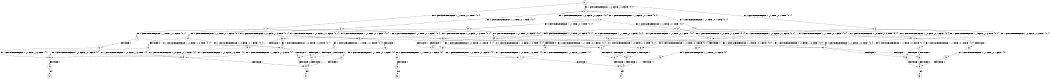 digraph BCG {
size = "7, 10.5";
center = TRUE;
node [shape = circle];
0 [peripheries = 2];
0 -> 1 [label = "EX !0 !ATOMIC_EXCH_BRANCH (1, +1, TRUE, +0, 1, TRUE) !{0, 1}"];
0 -> 2 [label = "EX !1 !ATOMIC_EXCH_BRANCH (1, +0, FALSE, +1, 3, FALSE) !{0, 1}"];
0 -> 3 [label = "EX !0 !ATOMIC_EXCH_BRANCH (1, +1, TRUE, +0, 1, TRUE) !{0, 1}"];
1 -> 4 [label = "EX !0 !ATOMIC_EXCH_BRANCH (1, +1, TRUE, +0, 1, FALSE) !{0, 1}"];
1 -> 5 [label = "EX !1 !ATOMIC_EXCH_BRANCH (1, +0, FALSE, +1, 3, TRUE) !{0, 1}"];
1 -> 6 [label = "EX !0 !ATOMIC_EXCH_BRANCH (1, +1, TRUE, +0, 1, FALSE) !{0, 1}"];
2 -> 7 [label = "EX !1 !ATOMIC_EXCH_BRANCH (1, +0, FALSE, +0, 1, TRUE) !{0, 1}"];
2 -> 8 [label = "EX !0 !ATOMIC_EXCH_BRANCH (1, +1, TRUE, +0, 1, TRUE) !{0, 1}"];
2 -> 9 [label = "EX !0 !ATOMIC_EXCH_BRANCH (1, +1, TRUE, +0, 1, TRUE) !{0, 1}"];
3 -> 10 [label = "EX !1 !ATOMIC_EXCH_BRANCH (1, +0, FALSE, +1, 3, TRUE) !{0, 1}"];
3 -> 6 [label = "EX !0 !ATOMIC_EXCH_BRANCH (1, +1, TRUE, +0, 1, FALSE) !{0, 1}"];
3 -> 11 [label = "EX !1 !ATOMIC_EXCH_BRANCH (1, +0, FALSE, +1, 3, TRUE) !{0, 1}"];
4 -> 12 [label = "EX !1 !ATOMIC_EXCH_BRANCH (1, +0, FALSE, +1, 3, TRUE) !{0, 1}"];
4 -> 13 [label = "TERMINATE !0"];
5 -> 14 [label = "EX !0 !ATOMIC_EXCH_BRANCH (1, +1, TRUE, +0, 1, FALSE) !{0, 1}"];
5 -> 15 [label = "TERMINATE !1"];
5 -> 16 [label = "EX !0 !ATOMIC_EXCH_BRANCH (1, +1, TRUE, +0, 1, FALSE) !{0, 1}"];
6 -> 17 [label = "EX !1 !ATOMIC_EXCH_BRANCH (1, +0, FALSE, +1, 3, TRUE) !{0, 1}"];
6 -> 18 [label = "EX !1 !ATOMIC_EXCH_BRANCH (1, +0, FALSE, +1, 3, TRUE) !{0, 1}"];
6 -> 19 [label = "TERMINATE !0"];
7 -> 2 [label = "EX !1 !ATOMIC_EXCH_BRANCH (1, +0, FALSE, +1, 3, FALSE) !{0, 1}"];
7 -> 20 [label = "EX !0 !ATOMIC_EXCH_BRANCH (1, +1, TRUE, +0, 1, TRUE) !{0, 1}"];
7 -> 21 [label = "EX !0 !ATOMIC_EXCH_BRANCH (1, +1, TRUE, +0, 1, TRUE) !{0, 1}"];
8 -> 22 [label = "EX !0 !ATOMIC_EXCH_BRANCH (1, +1, TRUE, +0, 1, FALSE) !{0, 1}"];
8 -> 5 [label = "EX !1 !ATOMIC_EXCH_BRANCH (1, +0, FALSE, +0, 1, FALSE) !{0, 1}"];
8 -> 23 [label = "EX !0 !ATOMIC_EXCH_BRANCH (1, +1, TRUE, +0, 1, FALSE) !{0, 1}"];
9 -> 10 [label = "EX !1 !ATOMIC_EXCH_BRANCH (1, +0, FALSE, +0, 1, FALSE) !{0, 1}"];
9 -> 23 [label = "EX !0 !ATOMIC_EXCH_BRANCH (1, +1, TRUE, +0, 1, FALSE) !{0, 1}"];
9 -> 11 [label = "EX !1 !ATOMIC_EXCH_BRANCH (1, +0, FALSE, +0, 1, FALSE) !{0, 1}"];
10 -> 24 [label = "EX !0 !ATOMIC_EXCH_BRANCH (1, +1, TRUE, +0, 1, FALSE) !{0, 1}"];
10 -> 25 [label = "TERMINATE !1"];
10 -> 16 [label = "EX !0 !ATOMIC_EXCH_BRANCH (1, +1, TRUE, +0, 1, FALSE) !{0, 1}"];
11 -> 16 [label = "EX !0 !ATOMIC_EXCH_BRANCH (1, +1, TRUE, +0, 1, FALSE) !{0, 1}"];
11 -> 26 [label = "TERMINATE !1"];
12 -> 27 [label = "TERMINATE !0"];
12 -> 28 [label = "TERMINATE !1"];
13 -> 29 [label = "EX !1 !ATOMIC_EXCH_BRANCH (1, +0, FALSE, +1, 3, TRUE) !{1}"];
13 -> 30 [label = "EX !1 !ATOMIC_EXCH_BRANCH (1, +0, FALSE, +1, 3, TRUE) !{1}"];
14 -> 27 [label = "TERMINATE !0"];
14 -> 28 [label = "TERMINATE !1"];
15 -> 31 [label = "EX !0 !ATOMIC_EXCH_BRANCH (1, +1, TRUE, +0, 1, FALSE) !{0}"];
15 -> 32 [label = "EX !0 !ATOMIC_EXCH_BRANCH (1, +1, TRUE, +0, 1, FALSE) !{0}"];
16 -> 33 [label = "TERMINATE !0"];
16 -> 34 [label = "TERMINATE !1"];
17 -> 35 [label = "TERMINATE !0"];
17 -> 36 [label = "TERMINATE !1"];
18 -> 33 [label = "TERMINATE !0"];
18 -> 34 [label = "TERMINATE !1"];
19 -> 37 [label = "EX !1 !ATOMIC_EXCH_BRANCH (1, +0, FALSE, +1, 3, TRUE) !{1}"];
20 -> 38 [label = "EX !0 !ATOMIC_EXCH_BRANCH (1, +1, TRUE, +0, 1, FALSE) !{0, 1}"];
20 -> 5 [label = "EX !1 !ATOMIC_EXCH_BRANCH (1, +0, FALSE, +1, 3, TRUE) !{0, 1}"];
20 -> 39 [label = "EX !0 !ATOMIC_EXCH_BRANCH (1, +1, TRUE, +0, 1, FALSE) !{0, 1}"];
21 -> 10 [label = "EX !1 !ATOMIC_EXCH_BRANCH (1, +0, FALSE, +1, 3, TRUE) !{0, 1}"];
21 -> 39 [label = "EX !0 !ATOMIC_EXCH_BRANCH (1, +1, TRUE, +0, 1, FALSE) !{0, 1}"];
21 -> 11 [label = "EX !1 !ATOMIC_EXCH_BRANCH (1, +0, FALSE, +1, 3, TRUE) !{0, 1}"];
22 -> 12 [label = "EX !1 !ATOMIC_EXCH_BRANCH (1, +0, FALSE, +0, 1, FALSE) !{0, 1}"];
22 -> 40 [label = "TERMINATE !0"];
23 -> 17 [label = "EX !1 !ATOMIC_EXCH_BRANCH (1, +0, FALSE, +0, 1, FALSE) !{0, 1}"];
23 -> 18 [label = "EX !1 !ATOMIC_EXCH_BRANCH (1, +0, FALSE, +0, 1, FALSE) !{0, 1}"];
23 -> 41 [label = "TERMINATE !0"];
24 -> 35 [label = "TERMINATE !0"];
24 -> 36 [label = "TERMINATE !1"];
25 -> 42 [label = "EX !0 !ATOMIC_EXCH_BRANCH (1, +1, TRUE, +0, 1, FALSE) !{0}"];
26 -> 43 [label = "EX !0 !ATOMIC_EXCH_BRANCH (1, +1, TRUE, +0, 1, FALSE) !{0}"];
27 -> 44 [label = "TERMINATE !1"];
28 -> 44 [label = "TERMINATE !0"];
29 -> 44 [label = "TERMINATE !1"];
30 -> 45 [label = "TERMINATE !1"];
31 -> 44 [label = "TERMINATE !0"];
32 -> 46 [label = "TERMINATE !0"];
33 -> 47 [label = "TERMINATE !1"];
34 -> 47 [label = "TERMINATE !0"];
35 -> 48 [label = "TERMINATE !1"];
36 -> 48 [label = "TERMINATE !0"];
37 -> 47 [label = "TERMINATE !1"];
38 -> 12 [label = "EX !1 !ATOMIC_EXCH_BRANCH (1, +0, FALSE, +1, 3, TRUE) !{0, 1}"];
38 -> 49 [label = "TERMINATE !0"];
39 -> 17 [label = "EX !1 !ATOMIC_EXCH_BRANCH (1, +0, FALSE, +1, 3, TRUE) !{0, 1}"];
39 -> 18 [label = "EX !1 !ATOMIC_EXCH_BRANCH (1, +0, FALSE, +1, 3, TRUE) !{0, 1}"];
39 -> 50 [label = "TERMINATE !0"];
40 -> 29 [label = "EX !1 !ATOMIC_EXCH_BRANCH (1, +0, FALSE, +0, 1, FALSE) !{1}"];
40 -> 30 [label = "EX !1 !ATOMIC_EXCH_BRANCH (1, +0, FALSE, +0, 1, FALSE) !{1}"];
41 -> 37 [label = "EX !1 !ATOMIC_EXCH_BRANCH (1, +0, FALSE, +0, 1, FALSE) !{1}"];
42 -> 48 [label = "TERMINATE !0"];
43 -> 47 [label = "TERMINATE !0"];
44 -> 51 [label = "exit"];
45 -> 52 [label = "exit"];
46 -> 53 [label = "exit"];
47 -> 54 [label = "exit"];
48 -> 55 [label = "exit"];
49 -> 29 [label = "EX !1 !ATOMIC_EXCH_BRANCH (1, +0, FALSE, +1, 3, TRUE) !{1}"];
49 -> 30 [label = "EX !1 !ATOMIC_EXCH_BRANCH (1, +0, FALSE, +1, 3, TRUE) !{1}"];
50 -> 37 [label = "EX !1 !ATOMIC_EXCH_BRANCH (1, +0, FALSE, +1, 3, TRUE) !{1}"];
}
